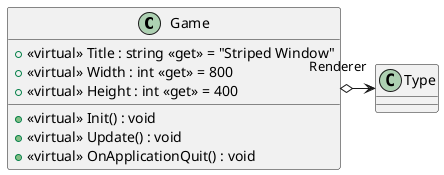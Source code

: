 @startuml
class Game {
    + <<virtual>> Title : string <<get>> = "Striped Window"
    + <<virtual>> Width : int <<get>> = 800
    + <<virtual>> Height : int <<get>> = 400
    + <<virtual>> Init() : void
    + <<virtual>> Update() : void
    + <<virtual>> OnApplicationQuit() : void
}
Game o-> "Renderer" Type
@enduml
